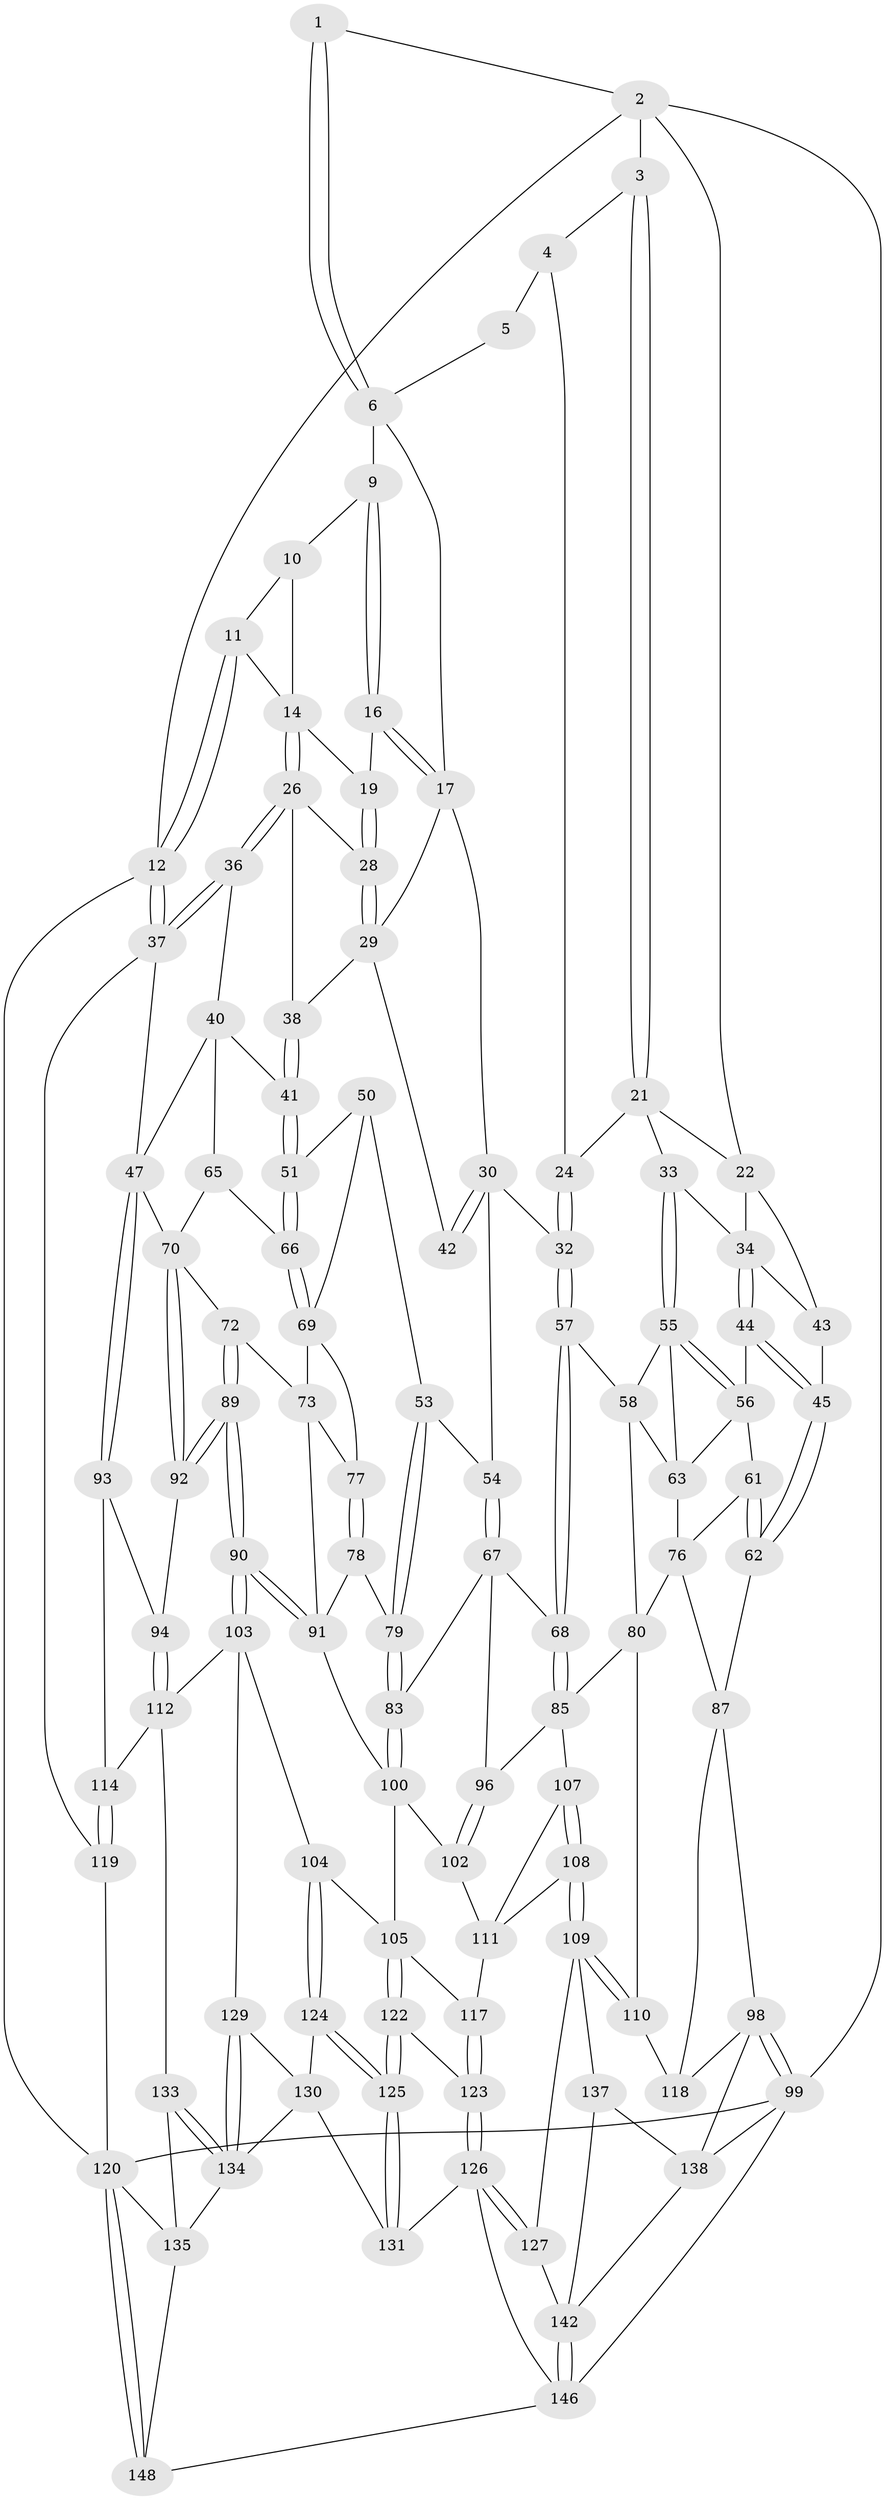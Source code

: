 // Generated by graph-tools (version 1.1) at 2025/24/03/03/25 07:24:39]
// undirected, 103 vertices, 233 edges
graph export_dot {
graph [start="1"]
  node [color=gray90,style=filled];
  1 [pos="+0.49409867337239693+0"];
  2 [pos="+0.27611052208241066+0",super="+13"];
  3 [pos="+0.2828535765489589+0"];
  4 [pos="+0.3378676424522961+0",super="+20"];
  5 [pos="+0.4578538457401231+0.0241695086082244",super="+8"];
  6 [pos="+0.6292956201071364+0",super="+7"];
  9 [pos="+0.6400319288246723+0"];
  10 [pos="+0.6557606023404091+0"];
  11 [pos="+0.8391221677804218+0"];
  12 [pos="+1+0"];
  14 [pos="+0.85749283904955+0.09857184222875577",super="+15"];
  16 [pos="+0.6689951336674792+0.07269971161530152"];
  17 [pos="+0.6154040559124551+0.1593658072252753",super="+18"];
  19 [pos="+0.7206078814909261+0.08790424094046244"];
  21 [pos="+0.23608549936513978+0.07145640821622172",super="+25"];
  22 [pos="+0.09110014192888435+0.07891149875677456",super="+23"];
  24 [pos="+0.38257406452485904+0.2504080007131627"];
  26 [pos="+0.861811755788075+0.11732419129315137",super="+27"];
  28 [pos="+0.7616483009391631+0.13464652941513378"];
  29 [pos="+0.6920794709523478+0.18246717501929668",super="+39"];
  30 [pos="+0.5460682065962095+0.23995042088444415",super="+31"];
  32 [pos="+0.393934243854767+0.2635553607567744"];
  33 [pos="+0.17485301906563955+0.24463371299125208"];
  34 [pos="+0.11077726740341703+0.22161043214412568",super="+35"];
  36 [pos="+0.9386354875635786+0.17515604814028432"];
  37 [pos="+1+0.11693214842862716",super="+46"];
  38 [pos="+0.742364240956904+0.2806150363327234"];
  40 [pos="+0.9073637712800707+0.23486753897130397",super="+49"];
  41 [pos="+0.7515740268147609+0.29948067325022004"];
  42 [pos="+0.5559576046858292+0.2465416815490715"];
  43 [pos="+0+0.12279142326753954"];
  44 [pos="+0.00892260803933247+0.30942380694008903"];
  45 [pos="+0+0.27447399953690044"];
  47 [pos="+1+0.4898436814456122",super="+48"];
  50 [pos="+0.6084955482006373+0.3005957659605153",super="+52"];
  51 [pos="+0.7459759201336987+0.32834314988904895"];
  53 [pos="+0.6051852609813785+0.41825064444773447"];
  54 [pos="+0.5582894827085987+0.3929559243936143"];
  55 [pos="+0.16187252695521046+0.3261763064631543",super="+59"];
  56 [pos="+0.03217862006842872+0.3356433949014428",super="+60"];
  57 [pos="+0.37749293944856294+0.36588064057519554"];
  58 [pos="+0.27553301773809724+0.3844721323244014",super="+75"];
  61 [pos="+0+0.42829952304877816"];
  62 [pos="+0+0.43976186476669743"];
  63 [pos="+0.05490160985605109+0.4008973561146495",super="+64"];
  65 [pos="+0.7624722202900488+0.3443366395490822"];
  66 [pos="+0.7462826937207803+0.3353236386793965"];
  67 [pos="+0.44374063239576594+0.4563505326962128",super="+84"];
  68 [pos="+0.3918019170588984+0.4259484948842343"];
  69 [pos="+0.7174459306220007+0.3787023875183351",super="+74"];
  70 [pos="+0.8588344948470651+0.4464822371396897",super="+71"];
  72 [pos="+0.7694089668815246+0.46307510689734466"];
  73 [pos="+0.7580212793784159+0.4524539919643053",super="+82"];
  76 [pos="+0.023605772955631543+0.4296502123353094",super="+81"];
  77 [pos="+0.7096946857137515+0.4431537752771392"];
  78 [pos="+0.6304036353407669+0.5032349832393125"];
  79 [pos="+0.60506081542843+0.44884032940364693"];
  80 [pos="+0.17821854397949868+0.5415721255700064",super="+86"];
  83 [pos="+0.48072448314626115+0.5024700309252443"];
  85 [pos="+0.3264907768182296+0.5047705109559694",super="+97"];
  87 [pos="+0+0.625483144336964",super="+88"];
  89 [pos="+0.7553633570228517+0.5787771008963456"];
  90 [pos="+0.7216672682703346+0.6093172771075707"];
  91 [pos="+0.7054370929299182+0.5869820085416713",super="+95"];
  92 [pos="+0.857238756436121+0.5384171800252929"];
  93 [pos="+0.9401089806381314+0.5716219086167613"];
  94 [pos="+0.8850446230524855+0.5545493387149073"];
  96 [pos="+0.4713123881219695+0.5340435408023536"];
  98 [pos="+0+1",super="+136"];
  99 [pos="+0+1",super="+145"];
  100 [pos="+0.5681513578899443+0.5443384772684687",super="+101"];
  102 [pos="+0.48239012381724417+0.6170269306631797"];
  103 [pos="+0.7127085843228794+0.6825405136290892",super="+113"];
  104 [pos="+0.6084720285282781+0.6995941713755555"];
  105 [pos="+0.5984601214894194+0.6980005100284343",super="+106"];
  107 [pos="+0.39250989391283075+0.6252835419819938"];
  108 [pos="+0.30182222628908706+0.7240154578402753"];
  109 [pos="+0.2509004904382773+0.7357318650724725",super="+128"];
  110 [pos="+0.21802246292108216+0.7207791864875306"];
  111 [pos="+0.46390889101348237+0.6214611079369885",super="+116"];
  112 [pos="+0.8218608603176731+0.7226986338931448",super="+115"];
  114 [pos="+0.9105693824918462+0.6745827372052459"];
  117 [pos="+0.4356195058266365+0.7503476641023603"];
  118 [pos="+0.19125738269240375+0.7345154497935492"];
  119 [pos="+1+0.7187059523691767"];
  120 [pos="+1+1",super="+121"];
  122 [pos="+0.5302434529621428+0.8016788477197664"];
  123 [pos="+0.44666578939961926+0.7751076119482485"];
  124 [pos="+0.5969420575068707+0.8523164892982528"];
  125 [pos="+0.5326614832425406+0.8830213814054504"];
  126 [pos="+0.46363543650865247+0.9235931967988297",super="+132"];
  127 [pos="+0.28665988007244836+0.8173436115171281"];
  129 [pos="+0.728796887147906+0.7205633629379223"];
  130 [pos="+0.6349109698727045+0.864463034898561",super="+139"];
  131 [pos="+0.504965333578326+0.9153258267786974"];
  133 [pos="+0.8803570971371641+0.7776285048750151"];
  134 [pos="+0.7451370853335083+0.951549566655375",super="+140"];
  135 [pos="+0.937758476102923+0.8183712177200388",super="+141"];
  137 [pos="+0.2117006756758257+0.9233163393014902"];
  138 [pos="+0.1820458760645602+0.9181458061631221",super="+144"];
  142 [pos="+0.2876096793875241+0.9253421057418657",super="+143"];
  146 [pos="+0.45361121021717077+1",super="+147"];
  148 [pos="+0.8235431082220888+1"];
  1 -- 2;
  1 -- 6;
  1 -- 6;
  2 -- 3;
  2 -- 99;
  2 -- 12;
  2 -- 22;
  3 -- 4;
  3 -- 21;
  3 -- 21;
  4 -- 5 [weight=2];
  4 -- 24;
  5 -- 6;
  6 -- 9;
  6 -- 17;
  9 -- 10;
  9 -- 16;
  9 -- 16;
  10 -- 11;
  10 -- 14;
  11 -- 12;
  11 -- 12;
  11 -- 14;
  12 -- 37;
  12 -- 37;
  12 -- 120;
  14 -- 26;
  14 -- 26;
  14 -- 19;
  16 -- 17;
  16 -- 17;
  16 -- 19;
  17 -- 29;
  17 -- 30;
  19 -- 28;
  19 -- 28;
  21 -- 22;
  21 -- 24;
  21 -- 33;
  22 -- 43;
  22 -- 34;
  24 -- 32;
  24 -- 32;
  26 -- 36;
  26 -- 36;
  26 -- 28;
  26 -- 38;
  28 -- 29;
  28 -- 29;
  29 -- 42;
  29 -- 38;
  30 -- 42;
  30 -- 42;
  30 -- 32;
  30 -- 54;
  32 -- 57;
  32 -- 57;
  33 -- 34;
  33 -- 55;
  33 -- 55;
  34 -- 44;
  34 -- 44;
  34 -- 43;
  36 -- 37;
  36 -- 37;
  36 -- 40;
  37 -- 47;
  37 -- 119;
  38 -- 41;
  38 -- 41;
  40 -- 41;
  40 -- 65;
  40 -- 47;
  41 -- 51;
  41 -- 51;
  43 -- 45;
  44 -- 45;
  44 -- 45;
  44 -- 56;
  45 -- 62;
  45 -- 62;
  47 -- 93;
  47 -- 93;
  47 -- 70;
  50 -- 51;
  50 -- 53;
  50 -- 69;
  51 -- 66;
  51 -- 66;
  53 -- 54;
  53 -- 79;
  53 -- 79;
  54 -- 67;
  54 -- 67;
  55 -- 56;
  55 -- 56;
  55 -- 58;
  55 -- 63;
  56 -- 61;
  56 -- 63;
  57 -- 58;
  57 -- 68;
  57 -- 68;
  58 -- 80;
  58 -- 63;
  61 -- 62;
  61 -- 62;
  61 -- 76;
  62 -- 87;
  63 -- 76;
  65 -- 66;
  65 -- 70;
  66 -- 69;
  66 -- 69;
  67 -- 68;
  67 -- 96;
  67 -- 83;
  68 -- 85;
  68 -- 85;
  69 -- 73;
  69 -- 77;
  70 -- 92;
  70 -- 92;
  70 -- 72;
  72 -- 73;
  72 -- 89;
  72 -- 89;
  73 -- 91;
  73 -- 77;
  76 -- 80;
  76 -- 87;
  77 -- 78;
  77 -- 78;
  78 -- 79;
  78 -- 91;
  79 -- 83;
  79 -- 83;
  80 -- 85;
  80 -- 110;
  83 -- 100;
  83 -- 100;
  85 -- 96;
  85 -- 107;
  87 -- 118;
  87 -- 98;
  89 -- 90;
  89 -- 90;
  89 -- 92;
  89 -- 92;
  90 -- 91;
  90 -- 91;
  90 -- 103;
  90 -- 103;
  91 -- 100;
  92 -- 94;
  93 -- 94;
  93 -- 114;
  94 -- 112;
  94 -- 112;
  96 -- 102;
  96 -- 102;
  98 -- 99;
  98 -- 99;
  98 -- 118;
  98 -- 138;
  99 -- 120;
  99 -- 146;
  99 -- 138;
  100 -- 105;
  100 -- 102;
  102 -- 111;
  103 -- 104;
  103 -- 112;
  103 -- 129;
  104 -- 105;
  104 -- 124;
  104 -- 124;
  105 -- 122;
  105 -- 122;
  105 -- 117;
  107 -- 108;
  107 -- 108;
  107 -- 111;
  108 -- 109;
  108 -- 109;
  108 -- 111;
  109 -- 110;
  109 -- 110;
  109 -- 137;
  109 -- 127;
  110 -- 118;
  111 -- 117;
  112 -- 114;
  112 -- 133;
  114 -- 119;
  114 -- 119;
  117 -- 123;
  117 -- 123;
  119 -- 120;
  120 -- 148;
  120 -- 148;
  120 -- 135;
  122 -- 123;
  122 -- 125;
  122 -- 125;
  123 -- 126;
  123 -- 126;
  124 -- 125;
  124 -- 125;
  124 -- 130;
  125 -- 131;
  125 -- 131;
  126 -- 127;
  126 -- 127;
  126 -- 146;
  126 -- 131;
  127 -- 142;
  129 -- 130;
  129 -- 134;
  129 -- 134;
  130 -- 131;
  130 -- 134;
  133 -- 134;
  133 -- 134;
  133 -- 135;
  134 -- 135;
  135 -- 148;
  137 -- 138;
  137 -- 142;
  138 -- 142;
  142 -- 146;
  142 -- 146;
  146 -- 148;
}
